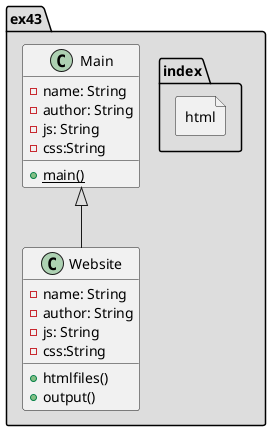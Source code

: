 @startuml
'https://plantuml.com/sequence-diagram

package "ex43" #DDDDDD {
Main <|--Website

file index.html{
}
class Main{

 -name: String
    -author: String
    -js: String
    -css:String

    +{static}{method}main()

}


class Website {

     -name: String
     -author: String
     -js: String
     -css:String

    +{method}htmlfiles()
    +{method}output()
    }

@enduml